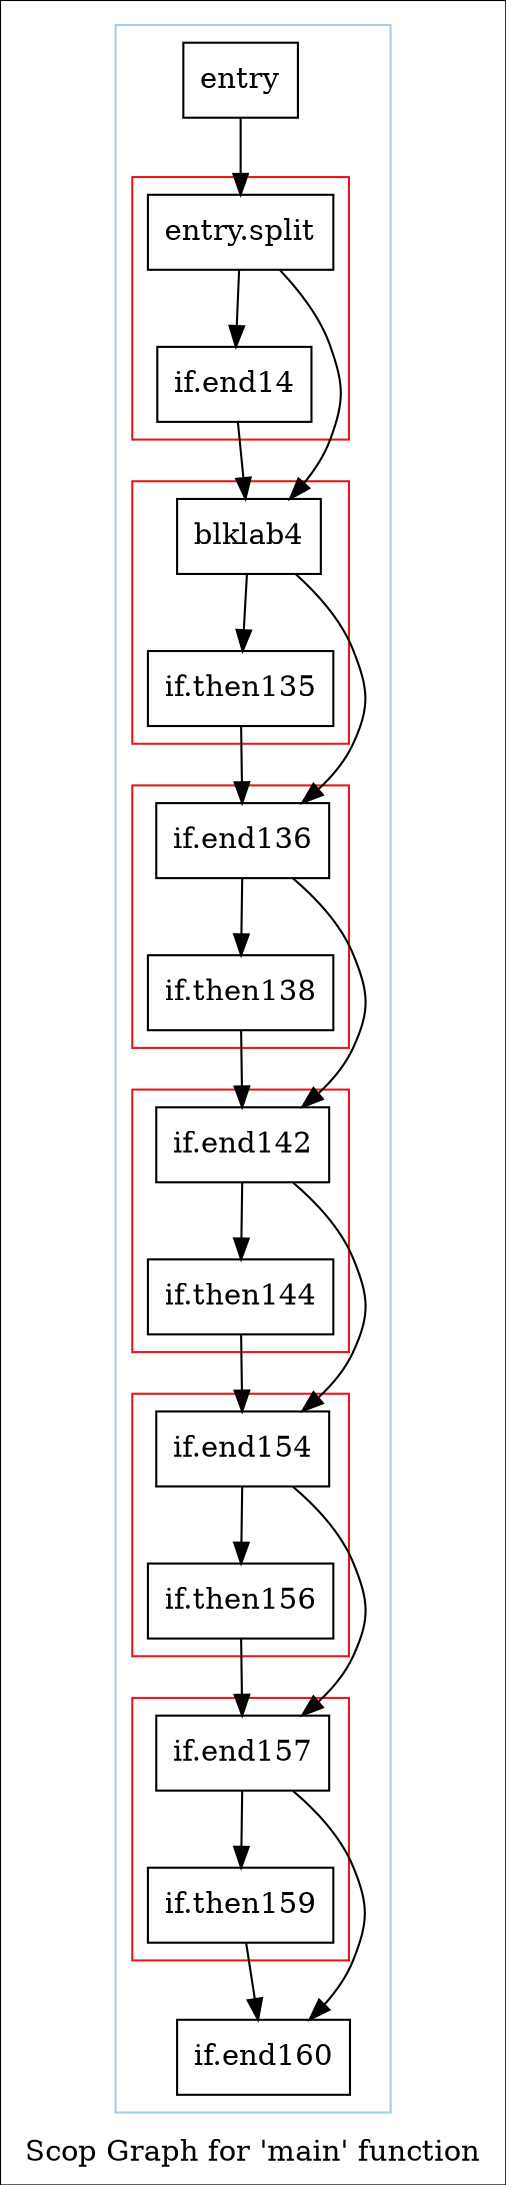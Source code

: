 digraph "Scop Graph for 'main' function" {
	label="Scop Graph for 'main' function";

	Node0xca986f0 [shape=record,label="{entry}"];
	Node0xca986f0 -> Node0xca950d0;
	Node0xca950d0 [shape=record,label="{entry.split}"];
	Node0xca950d0 -> Node0xcaa2a20;
	Node0xca950d0 -> Node0xca85be0;
	Node0xcaa2a20 [shape=record,label="{blklab4}"];
	Node0xcaa2a20 -> Node0xca736d0;
	Node0xcaa2a20 -> Node0xcaa8ad0;
	Node0xca736d0 [shape=record,label="{if.end136}"];
	Node0xca736d0 -> Node0xcaa3580;
	Node0xca736d0 -> Node0xcaa7c50;
	Node0xcaa3580 [shape=record,label="{if.then138}"];
	Node0xcaa3580 -> Node0xcaa7c50;
	Node0xcaa7c50 [shape=record,label="{if.end142}"];
	Node0xcaa7c50 -> Node0xcaa8a90;
	Node0xcaa7c50 -> Node0xcaa7850;
	Node0xcaa8a90 [shape=record,label="{if.end154}"];
	Node0xcaa8a90 -> Node0xca99830;
	Node0xcaa8a90 -> Node0xca94170;
	Node0xca99830 [shape=record,label="{if.then156}"];
	Node0xca99830 -> Node0xca94170;
	Node0xca94170 [shape=record,label="{if.end157}"];
	Node0xca94170 -> Node0xcabd2a0;
	Node0xca94170 -> Node0xcabcd70;
	Node0xcabd2a0 [shape=record,label="{if.then159}"];
	Node0xcabd2a0 -> Node0xcabcd70;
	Node0xcabcd70 [shape=record,label="{if.end160}"];
	Node0xcaa7850 [shape=record,label="{if.then144}"];
	Node0xcaa7850 -> Node0xcaa8a90;
	Node0xcaa8ad0 [shape=record,label="{if.then135}"];
	Node0xcaa8ad0 -> Node0xca736d0;
	Node0xca85be0 [shape=record,label="{if.end14}"];
	Node0xca85be0 -> Node0xcaa2a20;
	colorscheme = "paired12"
        subgraph cluster_0xca85370 {
          label = "";
          style = solid;
          color = 1
          subgraph cluster_0xca9b8f0 {
            label = "";
            style = solid;
            color = 6
            Node0xca950d0;
            Node0xca85be0;
          }
          subgraph cluster_0xcaa0ae0 {
            label = "";
            style = solid;
            color = 6
            Node0xcaa2a20;
            Node0xcaa8ad0;
          }
          subgraph cluster_0xcabc210 {
            label = "";
            style = solid;
            color = 6
            Node0xca736d0;
            Node0xcaa3580;
          }
          subgraph cluster_0xca93f00 {
            label = "";
            style = solid;
            color = 6
            Node0xcaa7c50;
            Node0xcaa7850;
          }
          subgraph cluster_0xcabc5f0 {
            label = "";
            style = solid;
            color = 6
            Node0xcaa8a90;
            Node0xca99830;
          }
          subgraph cluster_0xca9b340 {
            label = "";
            style = solid;
            color = 6
            Node0xca94170;
            Node0xcabd2a0;
          }
          Node0xca986f0;
          Node0xcabcd70;
        }
}
